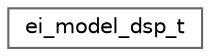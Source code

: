 digraph "Graphical Class Hierarchy"
{
 // LATEX_PDF_SIZE
  bgcolor="transparent";
  edge [fontname=Helvetica,fontsize=10,labelfontname=Helvetica,labelfontsize=10];
  node [fontname=Helvetica,fontsize=10,shape=box,height=0.2,width=0.4];
  rankdir="LR";
  Node0 [id="Node000000",label="ei_model_dsp_t",height=0.2,width=0.4,color="grey40", fillcolor="white", style="filled",URL="$structei__model__dsp__t.html",tooltip=" "];
}
